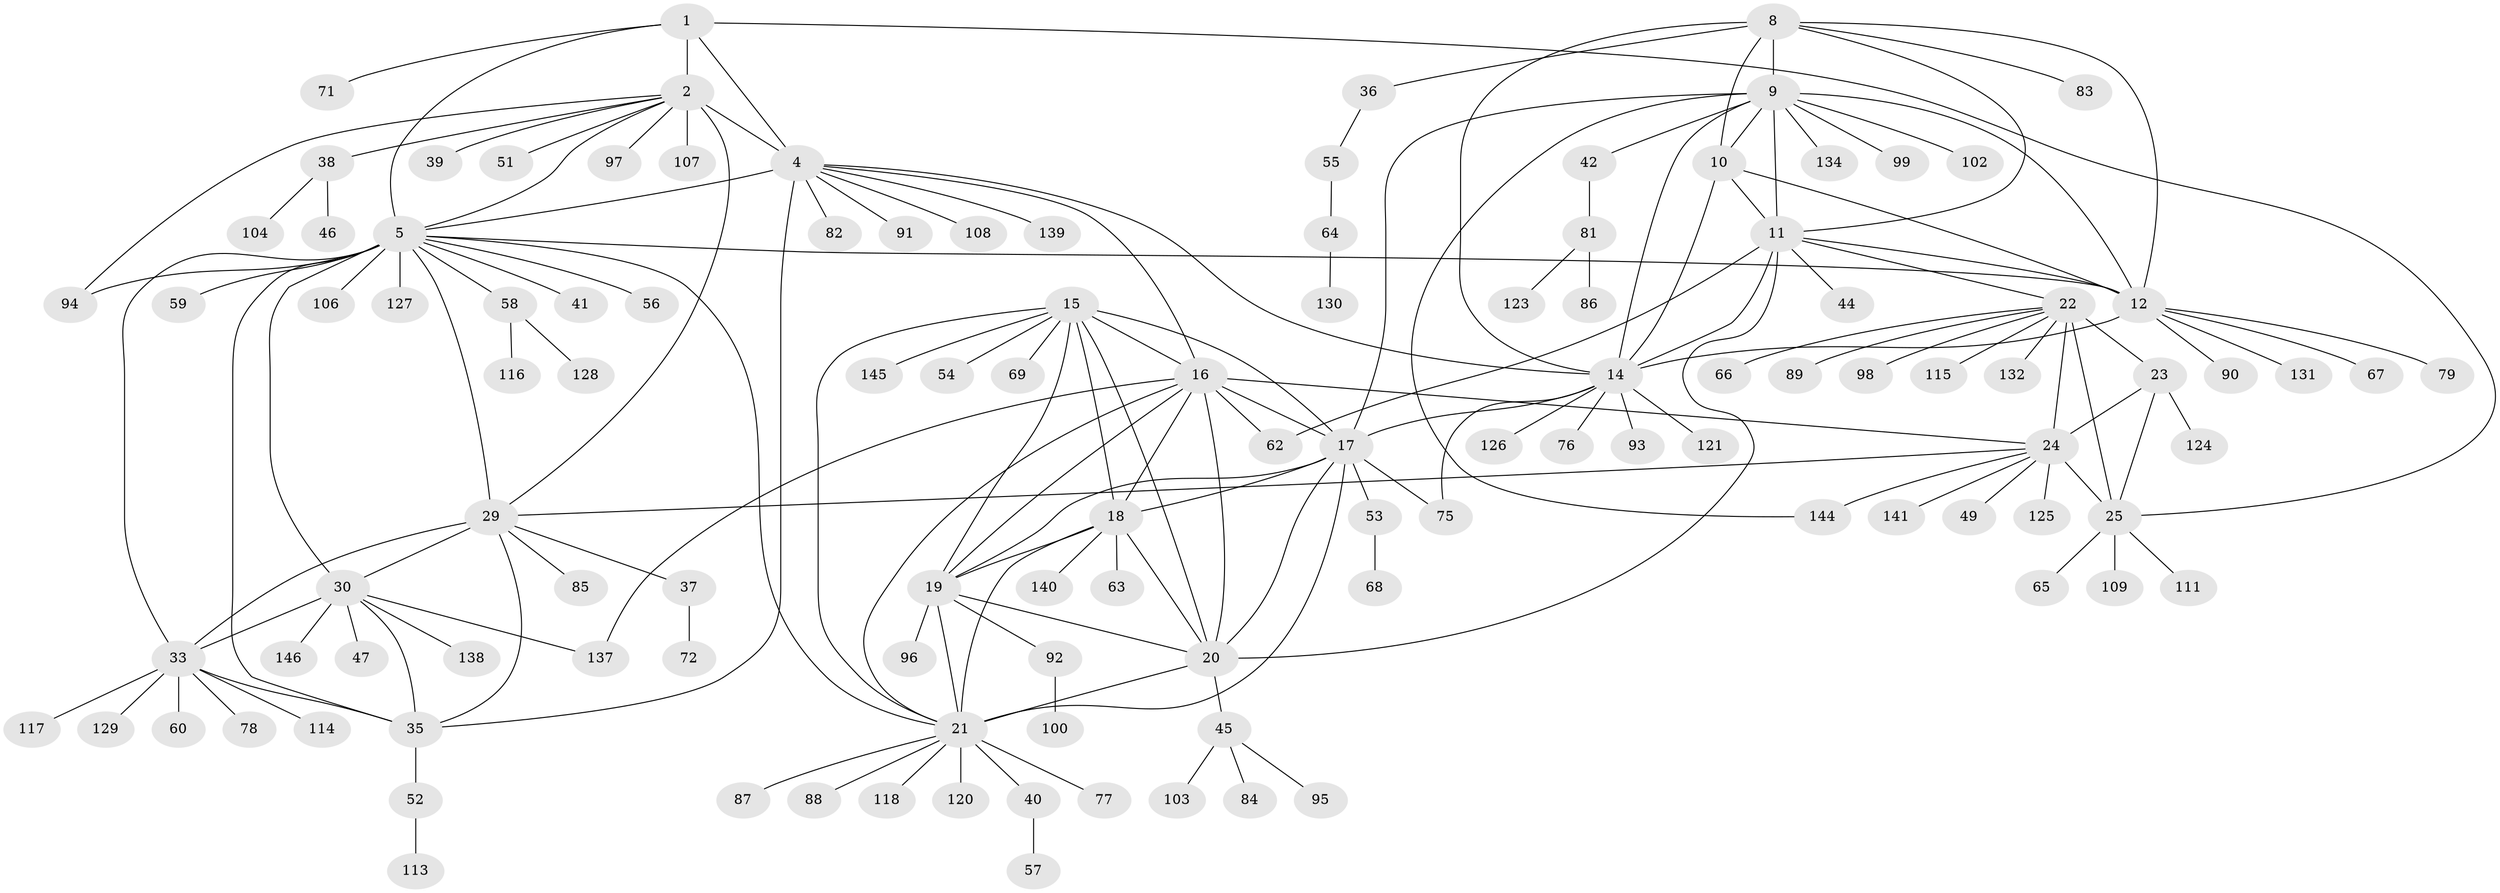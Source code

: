 // original degree distribution, {7: 0.02054794520547945, 9: 0.06164383561643835, 10: 0.03424657534246575, 12: 0.0273972602739726, 8: 0.06164383561643835, 6: 0.00684931506849315, 11: 0.0273972602739726, 2: 0.15753424657534246, 3: 0.04794520547945205, 1: 0.5547945205479452}
// Generated by graph-tools (version 1.1) at 2025/42/03/06/25 10:42:08]
// undirected, 117 vertices, 168 edges
graph export_dot {
graph [start="1"]
  node [color=gray90,style=filled];
  1 [super="+3"];
  2 [super="+6"];
  4 [super="+7"];
  5 [super="+31"];
  8;
  9 [super="+13"];
  10;
  11 [super="+112"];
  12 [super="+70"];
  14 [super="+61"];
  15 [super="+110"];
  16 [super="+142"];
  17 [super="+43"];
  18 [super="+50"];
  19;
  20 [super="+119"];
  21 [super="+73"];
  22 [super="+26"];
  23 [super="+136"];
  24 [super="+27"];
  25 [super="+28"];
  29 [super="+48"];
  30 [super="+32"];
  33 [super="+34"];
  35 [super="+133"];
  36;
  37;
  38;
  39 [super="+105"];
  40;
  41 [super="+80"];
  42;
  44;
  45 [super="+74"];
  46;
  47;
  49;
  51;
  52;
  53;
  54;
  55;
  56;
  57;
  58;
  59 [super="+135"];
  60;
  62;
  63;
  64;
  65;
  66;
  67;
  68;
  69;
  71;
  72;
  75;
  76;
  77;
  78;
  79;
  81;
  82;
  83;
  84;
  85;
  86;
  87;
  88;
  89;
  90;
  91;
  92;
  93;
  94;
  95;
  96 [super="+101"];
  97;
  98;
  99 [super="+143"];
  100 [super="+122"];
  102;
  103;
  104;
  106;
  107;
  108;
  109;
  111;
  113;
  114;
  115;
  116;
  117;
  118;
  120;
  121;
  123;
  124;
  125;
  126;
  127;
  128;
  129;
  130;
  131;
  132;
  134;
  137;
  138;
  139;
  140;
  141;
  144;
  145;
  146;
  1 -- 2 [weight=4];
  1 -- 4 [weight=4];
  1 -- 5 [weight=2];
  1 -- 71;
  1 -- 25;
  2 -- 4 [weight=4];
  2 -- 5 [weight=2];
  2 -- 39;
  2 -- 97;
  2 -- 38;
  2 -- 107;
  2 -- 51;
  2 -- 94;
  2 -- 29;
  4 -- 5 [weight=2];
  4 -- 16;
  4 -- 82;
  4 -- 91;
  4 -- 108;
  4 -- 139;
  4 -- 14;
  4 -- 35;
  5 -- 41;
  5 -- 56;
  5 -- 59;
  5 -- 106;
  5 -- 127;
  5 -- 33 [weight=2];
  5 -- 35;
  5 -- 12;
  5 -- 21;
  5 -- 94;
  5 -- 58;
  5 -- 29;
  5 -- 30 [weight=2];
  8 -- 9 [weight=2];
  8 -- 10;
  8 -- 11;
  8 -- 12;
  8 -- 14;
  8 -- 36;
  8 -- 83;
  9 -- 10 [weight=2];
  9 -- 11 [weight=2];
  9 -- 12 [weight=2];
  9 -- 14 [weight=2];
  9 -- 42;
  9 -- 99;
  9 -- 102;
  9 -- 134;
  9 -- 144;
  9 -- 17;
  10 -- 11;
  10 -- 12;
  10 -- 14;
  11 -- 12;
  11 -- 14;
  11 -- 22;
  11 -- 44;
  11 -- 62;
  11 -- 20;
  12 -- 14;
  12 -- 67;
  12 -- 79;
  12 -- 90;
  12 -- 131;
  14 -- 75;
  14 -- 76;
  14 -- 93;
  14 -- 121;
  14 -- 17;
  14 -- 126;
  15 -- 16;
  15 -- 17;
  15 -- 18;
  15 -- 19;
  15 -- 20;
  15 -- 21;
  15 -- 54;
  15 -- 69;
  15 -- 145;
  16 -- 17;
  16 -- 18;
  16 -- 19;
  16 -- 20;
  16 -- 21;
  16 -- 62;
  16 -- 137;
  16 -- 24;
  17 -- 18;
  17 -- 19;
  17 -- 20;
  17 -- 21;
  17 -- 53;
  17 -- 75;
  18 -- 19;
  18 -- 20;
  18 -- 21;
  18 -- 63;
  18 -- 140;
  19 -- 20;
  19 -- 21;
  19 -- 92;
  19 -- 96;
  20 -- 21;
  20 -- 45;
  21 -- 40;
  21 -- 77;
  21 -- 88;
  21 -- 118;
  21 -- 120;
  21 -- 87;
  22 -- 23 [weight=2];
  22 -- 24 [weight=4];
  22 -- 25 [weight=4];
  22 -- 115;
  22 -- 89;
  22 -- 66;
  22 -- 98;
  22 -- 132;
  23 -- 24 [weight=2];
  23 -- 25 [weight=2];
  23 -- 124;
  24 -- 25 [weight=4];
  24 -- 29;
  24 -- 125;
  24 -- 144;
  24 -- 49;
  24 -- 141;
  25 -- 65;
  25 -- 109;
  25 -- 111;
  29 -- 30 [weight=2];
  29 -- 33 [weight=2];
  29 -- 35;
  29 -- 37;
  29 -- 85;
  30 -- 33 [weight=4];
  30 -- 35 [weight=2];
  30 -- 137;
  30 -- 138;
  30 -- 146;
  30 -- 47;
  33 -- 35 [weight=2];
  33 -- 78;
  33 -- 114;
  33 -- 129;
  33 -- 117;
  33 -- 60;
  35 -- 52;
  36 -- 55;
  37 -- 72;
  38 -- 46;
  38 -- 104;
  40 -- 57;
  42 -- 81;
  45 -- 95;
  45 -- 84;
  45 -- 103;
  52 -- 113;
  53 -- 68;
  55 -- 64;
  58 -- 116;
  58 -- 128;
  64 -- 130;
  81 -- 86;
  81 -- 123;
  92 -- 100;
}
